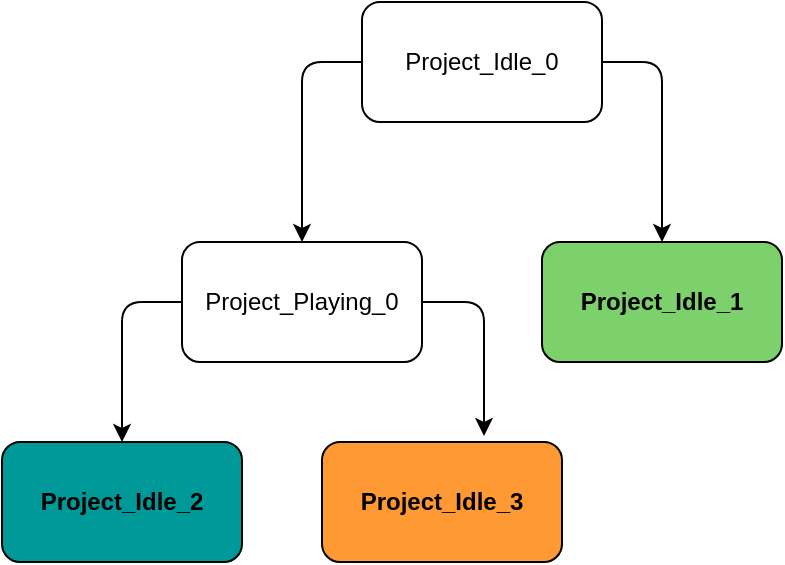 <mxfile>
    <diagram id="0MLLfg1iaX1Cuq8qHvcu" name="Page-1">
        <mxGraphModel dx="658" dy="616" grid="1" gridSize="10" guides="1" tooltips="1" connect="1" arrows="1" fold="1" page="1" pageScale="1" pageWidth="850" pageHeight="1100" math="0" shadow="0">
            <root>
                <mxCell id="0"/>
                <mxCell id="1" parent="0"/>
                <mxCell id="4" style="edgeStyle=none;html=1;" edge="1" parent="1" source="2" target="3">
                    <mxGeometry relative="1" as="geometry">
                        <Array as="points">
                            <mxPoint x="200" y="230"/>
                        </Array>
                    </mxGeometry>
                </mxCell>
                <mxCell id="12" style="edgeStyle=none;html=1;" edge="1" parent="1" source="2" target="9">
                    <mxGeometry relative="1" as="geometry">
                        <Array as="points">
                            <mxPoint x="380" y="230"/>
                        </Array>
                    </mxGeometry>
                </mxCell>
                <mxCell id="2" value="Project_Idle_0" style="rounded=1;whiteSpace=wrap;html=1;" vertex="1" parent="1">
                    <mxGeometry x="230" y="200" width="120" height="60" as="geometry"/>
                </mxCell>
                <mxCell id="10" style="edgeStyle=none;html=1;" edge="1" parent="1" source="3" target="5">
                    <mxGeometry relative="1" as="geometry">
                        <Array as="points">
                            <mxPoint x="110" y="350"/>
                        </Array>
                    </mxGeometry>
                </mxCell>
                <mxCell id="11" style="edgeStyle=none;html=1;entryX=0.675;entryY=-0.05;entryDx=0;entryDy=0;entryPerimeter=0;" edge="1" parent="1" source="3" target="8">
                    <mxGeometry relative="1" as="geometry">
                        <Array as="points">
                            <mxPoint x="291" y="350"/>
                        </Array>
                    </mxGeometry>
                </mxCell>
                <mxCell id="3" value="Project_Playing_0" style="rounded=1;whiteSpace=wrap;html=1;" vertex="1" parent="1">
                    <mxGeometry x="140" y="320" width="120" height="60" as="geometry"/>
                </mxCell>
                <mxCell id="5" value="&lt;b&gt;Project_Idle_2&lt;/b&gt;" style="rounded=1;whiteSpace=wrap;html=1;fillColor=#009999;" vertex="1" parent="1">
                    <mxGeometry x="50" y="420" width="120" height="60" as="geometry"/>
                </mxCell>
                <mxCell id="8" value="&lt;b&gt;Project_Idle_3&lt;/b&gt;" style="rounded=1;whiteSpace=wrap;html=1;fillColor=#FF9933;" vertex="1" parent="1">
                    <mxGeometry x="210" y="420" width="120" height="60" as="geometry"/>
                </mxCell>
                <mxCell id="9" value="&lt;b&gt;Project_Idle_1&lt;/b&gt;" style="rounded=1;whiteSpace=wrap;html=1;fillColor=#7DD16D;" vertex="1" parent="1">
                    <mxGeometry x="320" y="320" width="120" height="60" as="geometry"/>
                </mxCell>
            </root>
        </mxGraphModel>
    </diagram>
</mxfile>